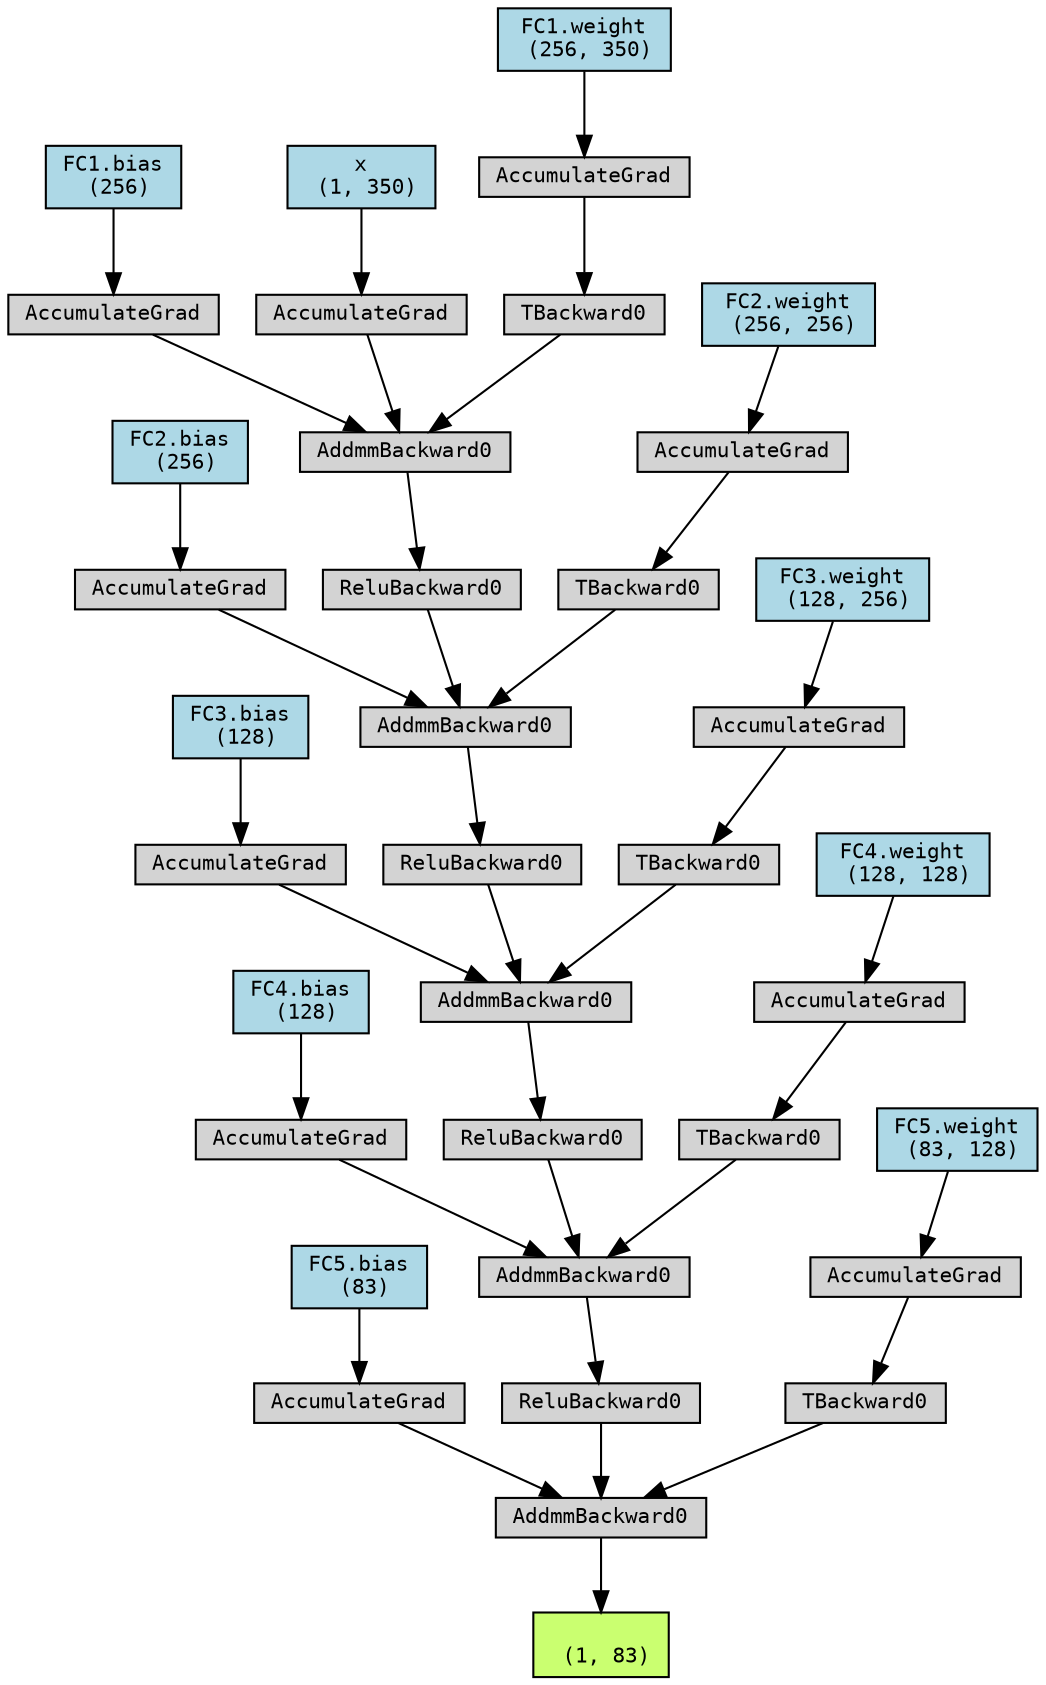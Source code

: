digraph {
	graph [size="12,12"]
	node [align=left fontname=monospace fontsize=10 height=0.2 ranksep=0.1 shape=box style=filled]
	4751603408 [label="
 (1, 83)" fillcolor=darkolivegreen1]
	5364331472 [label=AddmmBackward0]
	5364331280 -> 5364331472
	4774037520 [label="FC5.bias
 (83)" fillcolor=lightblue]
	4774037520 -> 5364331280
	5364331280 [label=AccumulateGrad]
	5364331376 -> 5364331472
	5364331376 [label=ReluBackward0]
	5364331664 -> 5364331376
	5364331664 [label=AddmmBackward0]
	5364330992 -> 5364331664
	4774037680 [label="FC4.bias
 (128)" fillcolor=lightblue]
	4774037680 -> 5364330992
	5364330992 [label=AccumulateGrad]
	5364331088 -> 5364331664
	5364331088 [label=ReluBackward0]
	5364330800 -> 5364331088
	5364330800 [label=AddmmBackward0]
	5364330608 -> 5364330800
	4774037840 [label="FC3.bias
 (128)" fillcolor=lightblue]
	4774037840 -> 5364330608
	5364330608 [label=AccumulateGrad]
	5364428656 -> 5364330800
	5364428656 [label=ReluBackward0]
	5364428464 -> 5364428656
	5364428464 [label=AddmmBackward0]
	5364428080 -> 5364428464
	4346219392 [label="FC2.bias
 (256)" fillcolor=lightblue]
	4346219392 -> 5364428080
	5364428080 [label=AccumulateGrad]
	5364428176 -> 5364428464
	5364428176 [label=ReluBackward0]
	5364427888 -> 5364428176
	5364427888 [label=AddmmBackward0]
	5364427504 -> 5364427888
	4774015600 [label="FC1.bias
 (256)" fillcolor=lightblue]
	4774015600 -> 5364427504
	5364427504 [label=AccumulateGrad]
	5364427600 -> 5364427888
	4751603488 [label="x
 (1, 350)" fillcolor=lightblue]
	4751603488 -> 5364427600
	5364427600 [label=AccumulateGrad]
	5364427696 -> 5364427888
	5364427696 [label=TBackward0]
	5364427120 -> 5364427696
	4774016880 [label="FC1.weight
 (256, 350)" fillcolor=lightblue]
	4774016880 -> 5364427120
	5364427120 [label=AccumulateGrad]
	5364428272 -> 5364428464
	5364428272 [label=TBackward0]
	5364427216 -> 5364428272
	4774015200 [label="FC2.weight
 (256, 256)" fillcolor=lightblue]
	4774015200 -> 5364427216
	5364427216 [label=AccumulateGrad]
	5364428752 -> 5364330800
	5364428752 [label=TBackward0]
	5364427408 -> 5364428752
	4774037920 [label="FC3.weight
 (128, 256)" fillcolor=lightblue]
	4774037920 -> 5364427408
	5364427408 [label=AccumulateGrad]
	5364331184 -> 5364331664
	5364331184 [label=TBackward0]
	5364330704 -> 5364331184
	4774037760 [label="FC4.weight
 (128, 128)" fillcolor=lightblue]
	4774037760 -> 5364330704
	5364330704 [label=AccumulateGrad]
	5364331568 -> 5364331472
	5364331568 [label=TBackward0]
	5364330896 -> 5364331568
	4774037600 [label="FC5.weight
 (83, 128)" fillcolor=lightblue]
	4774037600 -> 5364330896
	5364330896 [label=AccumulateGrad]
	5364331472 -> 4751603408
}
